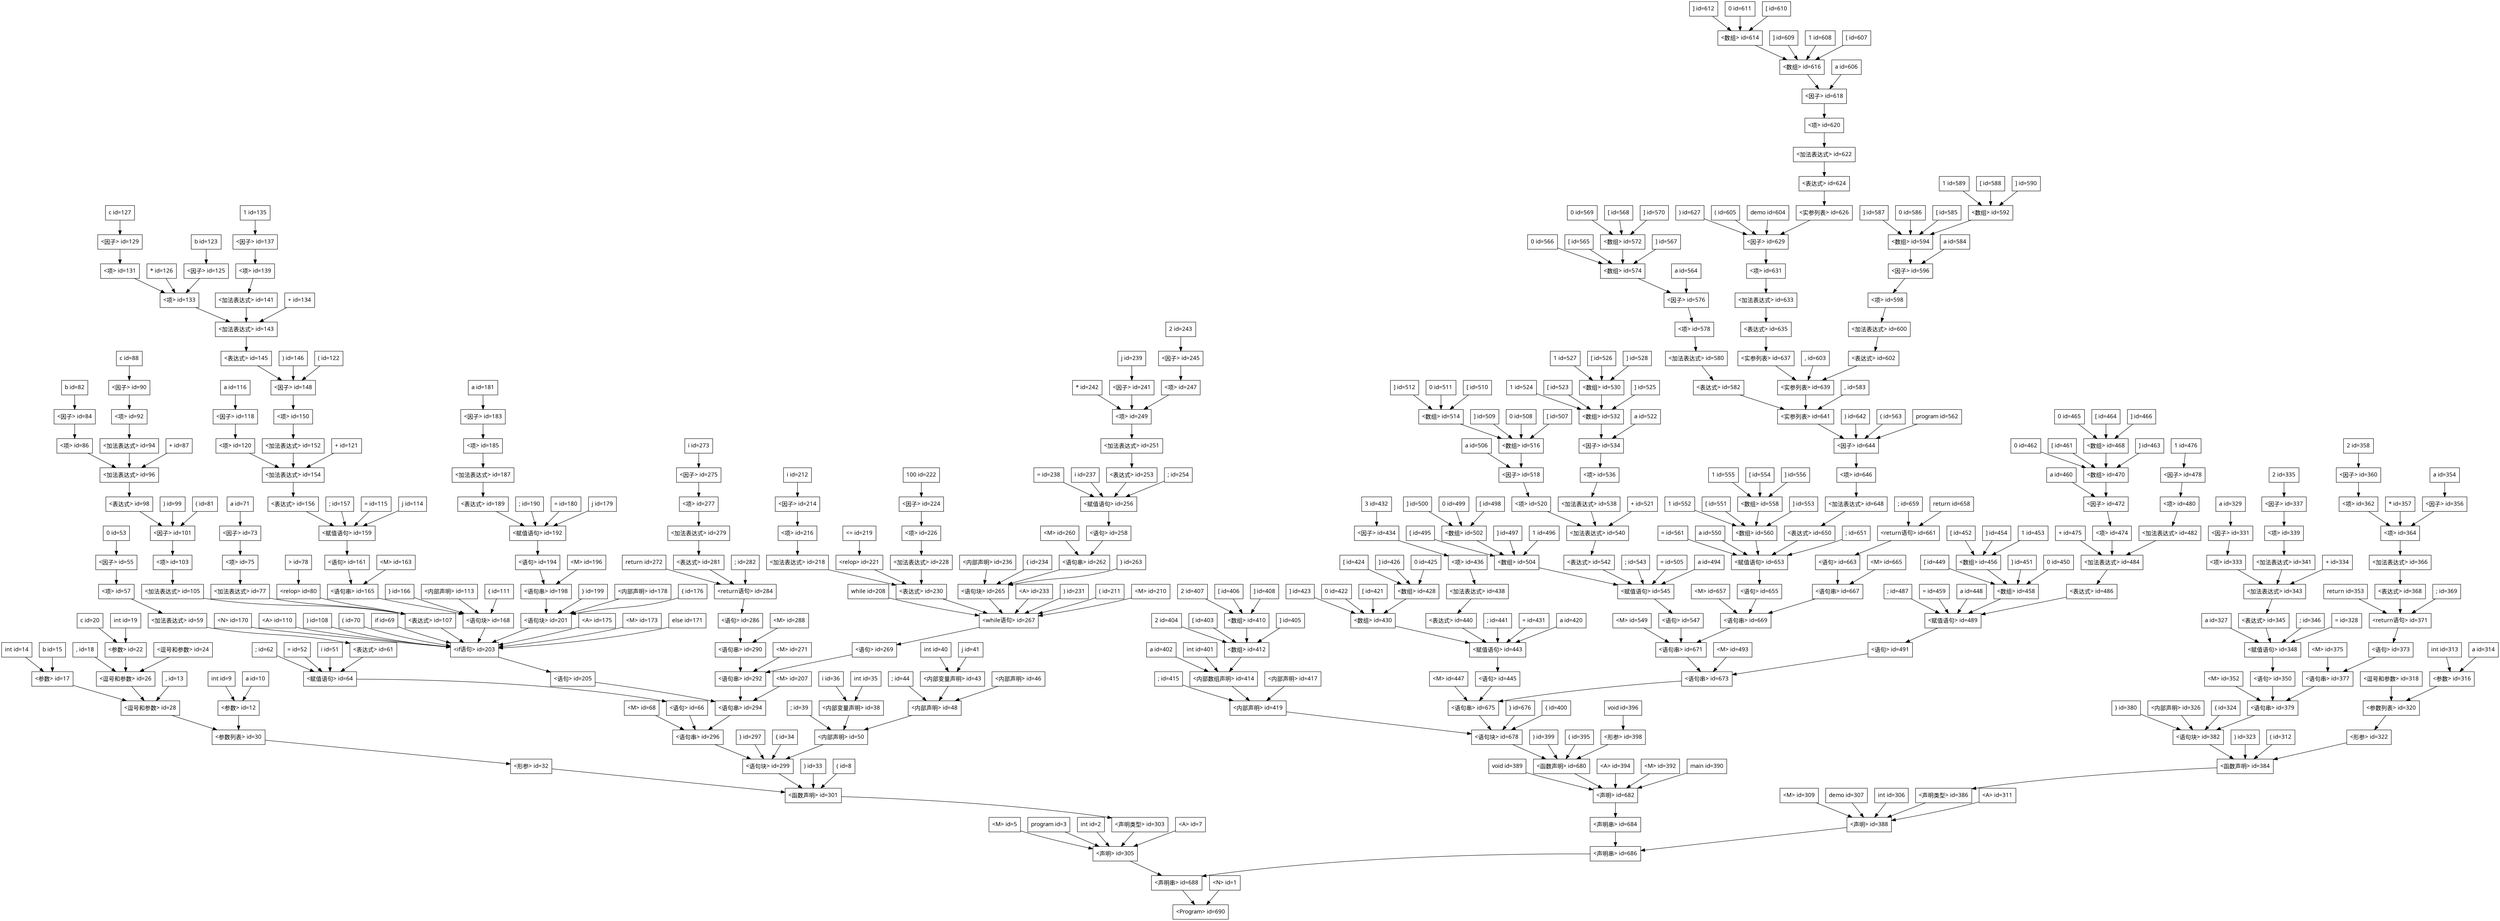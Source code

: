 digraph G{
edge[fontname = "FangSong"];
node[shape = box, fontname = "FangSong" size = "20,20"];
"a id=10" -> "<参数> id=12";
"int id=9" -> "<参数> id=12";
"b id=15" -> "<参数> id=17";
"int id=14" -> "<参数> id=17";
"c id=20" -> "<参数> id=22";
"int id=19" -> "<参数> id=22";
"<逗号和参数> id=24" -> "<逗号和参数> id=26";
"<参数> id=22" -> "<逗号和参数> id=26";
", id=18" -> "<逗号和参数> id=26";
"<逗号和参数> id=26" -> "<逗号和参数> id=28";
"<参数> id=17" -> "<逗号和参数> id=28";
", id=13" -> "<逗号和参数> id=28";
"<逗号和参数> id=28" -> "<参数列表> id=30";
"<参数> id=12" -> "<参数列表> id=30";
"<参数列表> id=30" -> "<形参> id=32";
"i id=36" -> "<内部变量声明> id=38";
"int id=35" -> "<内部变量声明> id=38";
"j id=41" -> "<内部变量声明> id=43";
"int id=40" -> "<内部变量声明> id=43";
"<内部声明> id=46" -> "<内部声明> id=48";
"; id=44" -> "<内部声明> id=48";
"<内部变量声明> id=43" -> "<内部声明> id=48";
"<内部声明> id=48" -> "<内部声明> id=50";
"; id=39" -> "<内部声明> id=50";
"<内部变量声明> id=38" -> "<内部声明> id=50";
"0 id=53" -> "<因子> id=55";
"<因子> id=55" -> "<项> id=57";
"<项> id=57" -> "<加法表达式> id=59";
"<加法表达式> id=59" -> "<表达式> id=61";
"; id=62" -> "<赋值语句> id=64";
"<表达式> id=61" -> "<赋值语句> id=64";
"= id=52" -> "<赋值语句> id=64";
"i id=51" -> "<赋值语句> id=64";
"<赋值语句> id=64" -> "<语句> id=66";
"a id=71" -> "<因子> id=73";
"<因子> id=73" -> "<项> id=75";
"<项> id=75" -> "<加法表达式> id=77";
"> id=78" -> "<relop> id=80";
"b id=82" -> "<因子> id=84";
"<因子> id=84" -> "<项> id=86";
"c id=88" -> "<因子> id=90";
"<因子> id=90" -> "<项> id=92";
"<项> id=92" -> "<加法表达式> id=94";
"<加法表达式> id=94" -> "<加法表达式> id=96";
"+ id=87" -> "<加法表达式> id=96";
"<项> id=86" -> "<加法表达式> id=96";
"<加法表达式> id=96" -> "<表达式> id=98";
") id=99" -> "<因子> id=101";
"<表达式> id=98" -> "<因子> id=101";
"( id=81" -> "<因子> id=101";
"<因子> id=101" -> "<项> id=103";
"<项> id=103" -> "<加法表达式> id=105";
"<加法表达式> id=105" -> "<表达式> id=107";
"<relop> id=80" -> "<表达式> id=107";
"<加法表达式> id=77" -> "<表达式> id=107";
"a id=116" -> "<因子> id=118";
"<因子> id=118" -> "<项> id=120";
"b id=123" -> "<因子> id=125";
"c id=127" -> "<因子> id=129";
"<因子> id=129" -> "<项> id=131";
"<项> id=131" -> "<项> id=133";
"* id=126" -> "<项> id=133";
"<因子> id=125" -> "<项> id=133";
"1 id=135" -> "<因子> id=137";
"<因子> id=137" -> "<项> id=139";
"<项> id=139" -> "<加法表达式> id=141";
"<加法表达式> id=141" -> "<加法表达式> id=143";
"+ id=134" -> "<加法表达式> id=143";
"<项> id=133" -> "<加法表达式> id=143";
"<加法表达式> id=143" -> "<表达式> id=145";
") id=146" -> "<因子> id=148";
"<表达式> id=145" -> "<因子> id=148";
"( id=122" -> "<因子> id=148";
"<因子> id=148" -> "<项> id=150";
"<项> id=150" -> "<加法表达式> id=152";
"<加法表达式> id=152" -> "<加法表达式> id=154";
"+ id=121" -> "<加法表达式> id=154";
"<项> id=120" -> "<加法表达式> id=154";
"<加法表达式> id=154" -> "<表达式> id=156";
"; id=157" -> "<赋值语句> id=159";
"<表达式> id=156" -> "<赋值语句> id=159";
"= id=115" -> "<赋值语句> id=159";
"j id=114" -> "<赋值语句> id=159";
"<赋值语句> id=159" -> "<语句> id=161";
"<M> id=163" -> "<语句串> id=165";
"<语句> id=161" -> "<语句串> id=165";
"} id=166" -> "<语句块> id=168";
"<语句串> id=165" -> "<语句块> id=168";
"<内部声明> id=113" -> "<语句块> id=168";
"{ id=111" -> "<语句块> id=168";
"a id=181" -> "<因子> id=183";
"<因子> id=183" -> "<项> id=185";
"<项> id=185" -> "<加法表达式> id=187";
"<加法表达式> id=187" -> "<表达式> id=189";
"; id=190" -> "<赋值语句> id=192";
"<表达式> id=189" -> "<赋值语句> id=192";
"= id=180" -> "<赋值语句> id=192";
"j id=179" -> "<赋值语句> id=192";
"<赋值语句> id=192" -> "<语句> id=194";
"<M> id=196" -> "<语句串> id=198";
"<语句> id=194" -> "<语句串> id=198";
"} id=199" -> "<语句块> id=201";
"<语句串> id=198" -> "<语句块> id=201";
"<内部声明> id=178" -> "<语句块> id=201";
"{ id=176" -> "<语句块> id=201";
"<语句块> id=201" -> "<if语句> id=203";
"<A> id=175" -> "<if语句> id=203";
"<M> id=173" -> "<if语句> id=203";
"else id=171" -> "<if语句> id=203";
"<N> id=170" -> "<if语句> id=203";
"<语句块> id=168" -> "<if语句> id=203";
"<A> id=110" -> "<if语句> id=203";
") id=108" -> "<if语句> id=203";
"<表达式> id=107" -> "<if语句> id=203";
"( id=70" -> "<if语句> id=203";
"if id=69" -> "<if语句> id=203";
"<if语句> id=203" -> "<语句> id=205";
"i id=212" -> "<因子> id=214";
"<因子> id=214" -> "<项> id=216";
"<项> id=216" -> "<加法表达式> id=218";
"<= id=219" -> "<relop> id=221";
"100 id=222" -> "<因子> id=224";
"<因子> id=224" -> "<项> id=226";
"<项> id=226" -> "<加法表达式> id=228";
"<加法表达式> id=228" -> "<表达式> id=230";
"<relop> id=221" -> "<表达式> id=230";
"<加法表达式> id=218" -> "<表达式> id=230";
"j id=239" -> "<因子> id=241";
"2 id=243" -> "<因子> id=245";
"<因子> id=245" -> "<项> id=247";
"<项> id=247" -> "<项> id=249";
"* id=242" -> "<项> id=249";
"<因子> id=241" -> "<项> id=249";
"<项> id=249" -> "<加法表达式> id=251";
"<加法表达式> id=251" -> "<表达式> id=253";
"; id=254" -> "<赋值语句> id=256";
"<表达式> id=253" -> "<赋值语句> id=256";
"= id=238" -> "<赋值语句> id=256";
"i id=237" -> "<赋值语句> id=256";
"<赋值语句> id=256" -> "<语句> id=258";
"<M> id=260" -> "<语句串> id=262";
"<语句> id=258" -> "<语句串> id=262";
"} id=263" -> "<语句块> id=265";
"<语句串> id=262" -> "<语句块> id=265";
"<内部声明> id=236" -> "<语句块> id=265";
"{ id=234" -> "<语句块> id=265";
"<语句块> id=265" -> "<while语句> id=267";
"<A> id=233" -> "<while语句> id=267";
") id=231" -> "<while语句> id=267";
"<表达式> id=230" -> "<while语句> id=267";
"( id=211" -> "<while语句> id=267";
"<M> id=210" -> "<while语句> id=267";
"while id=208" -> "<while语句> id=267";
"<while语句> id=267" -> "<语句> id=269";
"i id=273" -> "<因子> id=275";
"<因子> id=275" -> "<项> id=277";
"<项> id=277" -> "<加法表达式> id=279";
"<加法表达式> id=279" -> "<表达式> id=281";
"; id=282" -> "<return语句> id=284";
"<表达式> id=281" -> "<return语句> id=284";
"return id=272" -> "<return语句> id=284";
"<return语句> id=284" -> "<语句> id=286";
"<M> id=288" -> "<语句串> id=290";
"<语句> id=286" -> "<语句串> id=290";
"<语句串> id=290" -> "<语句串> id=292";
"<M> id=271" -> "<语句串> id=292";
"<语句> id=269" -> "<语句串> id=292";
"<语句串> id=292" -> "<语句串> id=294";
"<M> id=207" -> "<语句串> id=294";
"<语句> id=205" -> "<语句串> id=294";
"<语句串> id=294" -> "<语句串> id=296";
"<M> id=68" -> "<语句串> id=296";
"<语句> id=66" -> "<语句串> id=296";
"} id=297" -> "<语句块> id=299";
"<语句串> id=296" -> "<语句块> id=299";
"<内部声明> id=50" -> "<语句块> id=299";
"{ id=34" -> "<语句块> id=299";
"<语句块> id=299" -> "<函数声明> id=301";
") id=33" -> "<函数声明> id=301";
"<形参> id=32" -> "<函数声明> id=301";
"( id=8" -> "<函数声明> id=301";
"<函数声明> id=301" -> "<声明类型> id=303";
"<声明类型> id=303" -> "<声明> id=305";
"<A> id=7" -> "<声明> id=305";
"<M> id=5" -> "<声明> id=305";
"program id=3" -> "<声明> id=305";
"int id=2" -> "<声明> id=305";
"a id=314" -> "<参数> id=316";
"int id=313" -> "<参数> id=316";
"<逗号和参数> id=318" -> "<参数列表> id=320";
"<参数> id=316" -> "<参数列表> id=320";
"<参数列表> id=320" -> "<形参> id=322";
"a id=329" -> "<因子> id=331";
"<因子> id=331" -> "<项> id=333";
"2 id=335" -> "<因子> id=337";
"<因子> id=337" -> "<项> id=339";
"<项> id=339" -> "<加法表达式> id=341";
"<加法表达式> id=341" -> "<加法表达式> id=343";
"+ id=334" -> "<加法表达式> id=343";
"<项> id=333" -> "<加法表达式> id=343";
"<加法表达式> id=343" -> "<表达式> id=345";
"; id=346" -> "<赋值语句> id=348";
"<表达式> id=345" -> "<赋值语句> id=348";
"= id=328" -> "<赋值语句> id=348";
"a id=327" -> "<赋值语句> id=348";
"<赋值语句> id=348" -> "<语句> id=350";
"a id=354" -> "<因子> id=356";
"2 id=358" -> "<因子> id=360";
"<因子> id=360" -> "<项> id=362";
"<项> id=362" -> "<项> id=364";
"* id=357" -> "<项> id=364";
"<因子> id=356" -> "<项> id=364";
"<项> id=364" -> "<加法表达式> id=366";
"<加法表达式> id=366" -> "<表达式> id=368";
"; id=369" -> "<return语句> id=371";
"<表达式> id=368" -> "<return语句> id=371";
"return id=353" -> "<return语句> id=371";
"<return语句> id=371" -> "<语句> id=373";
"<M> id=375" -> "<语句串> id=377";
"<语句> id=373" -> "<语句串> id=377";
"<语句串> id=377" -> "<语句串> id=379";
"<M> id=352" -> "<语句串> id=379";
"<语句> id=350" -> "<语句串> id=379";
"} id=380" -> "<语句块> id=382";
"<语句串> id=379" -> "<语句块> id=382";
"<内部声明> id=326" -> "<语句块> id=382";
"{ id=324" -> "<语句块> id=382";
"<语句块> id=382" -> "<函数声明> id=384";
") id=323" -> "<函数声明> id=384";
"<形参> id=322" -> "<函数声明> id=384";
"( id=312" -> "<函数声明> id=384";
"<函数声明> id=384" -> "<声明类型> id=386";
"<声明类型> id=386" -> "<声明> id=388";
"<A> id=311" -> "<声明> id=388";
"<M> id=309" -> "<声明> id=388";
"demo id=307" -> "<声明> id=388";
"int id=306" -> "<声明> id=388";
"void id=396" -> "<形参> id=398";
"] id=408" -> "<数组> id=410";
"2 id=407" -> "<数组> id=410";
"[ id=406" -> "<数组> id=410";
"<数组> id=410" -> "<数组> id=412";
"] id=405" -> "<数组> id=412";
"2 id=404" -> "<数组> id=412";
"[ id=403" -> "<数组> id=412";
"<数组> id=412" -> "<内部数组声明> id=414";
"a id=402" -> "<内部数组声明> id=414";
"int id=401" -> "<内部数组声明> id=414";
"<内部声明> id=417" -> "<内部声明> id=419";
"; id=415" -> "<内部声明> id=419";
"<内部数组声明> id=414" -> "<内部声明> id=419";
"] id=426" -> "<数组> id=428";
"0 id=425" -> "<数组> id=428";
"[ id=424" -> "<数组> id=428";
"<数组> id=428" -> "<数组> id=430";
"] id=423" -> "<数组> id=430";
"0 id=422" -> "<数组> id=430";
"[ id=421" -> "<数组> id=430";
"3 id=432" -> "<因子> id=434";
"<因子> id=434" -> "<项> id=436";
"<项> id=436" -> "<加法表达式> id=438";
"<加法表达式> id=438" -> "<表达式> id=440";
"; id=441" -> "<赋值语句> id=443";
"<表达式> id=440" -> "<赋值语句> id=443";
"= id=431" -> "<赋值语句> id=443";
"<数组> id=430" -> "<赋值语句> id=443";
"a id=420" -> "<赋值语句> id=443";
"<赋值语句> id=443" -> "<语句> id=445";
"] id=454" -> "<数组> id=456";
"1 id=453" -> "<数组> id=456";
"[ id=452" -> "<数组> id=456";
"<数组> id=456" -> "<数组> id=458";
"] id=451" -> "<数组> id=458";
"0 id=450" -> "<数组> id=458";
"[ id=449" -> "<数组> id=458";
"] id=466" -> "<数组> id=468";
"0 id=465" -> "<数组> id=468";
"[ id=464" -> "<数组> id=468";
"<数组> id=468" -> "<数组> id=470";
"] id=463" -> "<数组> id=470";
"0 id=462" -> "<数组> id=470";
"[ id=461" -> "<数组> id=470";
"<数组> id=470" -> "<因子> id=472";
"a id=460" -> "<因子> id=472";
"<因子> id=472" -> "<项> id=474";
"1 id=476" -> "<因子> id=478";
"<因子> id=478" -> "<项> id=480";
"<项> id=480" -> "<加法表达式> id=482";
"<加法表达式> id=482" -> "<加法表达式> id=484";
"+ id=475" -> "<加法表达式> id=484";
"<项> id=474" -> "<加法表达式> id=484";
"<加法表达式> id=484" -> "<表达式> id=486";
"; id=487" -> "<赋值语句> id=489";
"<表达式> id=486" -> "<赋值语句> id=489";
"= id=459" -> "<赋值语句> id=489";
"<数组> id=458" -> "<赋值语句> id=489";
"a id=448" -> "<赋值语句> id=489";
"<赋值语句> id=489" -> "<语句> id=491";
"] id=500" -> "<数组> id=502";
"0 id=499" -> "<数组> id=502";
"[ id=498" -> "<数组> id=502";
"<数组> id=502" -> "<数组> id=504";
"] id=497" -> "<数组> id=504";
"1 id=496" -> "<数组> id=504";
"[ id=495" -> "<数组> id=504";
"] id=512" -> "<数组> id=514";
"0 id=511" -> "<数组> id=514";
"[ id=510" -> "<数组> id=514";
"<数组> id=514" -> "<数组> id=516";
"] id=509" -> "<数组> id=516";
"0 id=508" -> "<数组> id=516";
"[ id=507" -> "<数组> id=516";
"<数组> id=516" -> "<因子> id=518";
"a id=506" -> "<因子> id=518";
"<因子> id=518" -> "<项> id=520";
"] id=528" -> "<数组> id=530";
"1 id=527" -> "<数组> id=530";
"[ id=526" -> "<数组> id=530";
"<数组> id=530" -> "<数组> id=532";
"] id=525" -> "<数组> id=532";
"1 id=524" -> "<数组> id=532";
"[ id=523" -> "<数组> id=532";
"<数组> id=532" -> "<因子> id=534";
"a id=522" -> "<因子> id=534";
"<因子> id=534" -> "<项> id=536";
"<项> id=536" -> "<加法表达式> id=538";
"<加法表达式> id=538" -> "<加法表达式> id=540";
"+ id=521" -> "<加法表达式> id=540";
"<项> id=520" -> "<加法表达式> id=540";
"<加法表达式> id=540" -> "<表达式> id=542";
"; id=543" -> "<赋值语句> id=545";
"<表达式> id=542" -> "<赋值语句> id=545";
"= id=505" -> "<赋值语句> id=545";
"<数组> id=504" -> "<赋值语句> id=545";
"a id=494" -> "<赋值语句> id=545";
"<赋值语句> id=545" -> "<语句> id=547";
"] id=556" -> "<数组> id=558";
"1 id=555" -> "<数组> id=558";
"[ id=554" -> "<数组> id=558";
"<数组> id=558" -> "<数组> id=560";
"] id=553" -> "<数组> id=560";
"1 id=552" -> "<数组> id=560";
"[ id=551" -> "<数组> id=560";
"] id=570" -> "<数组> id=572";
"0 id=569" -> "<数组> id=572";
"[ id=568" -> "<数组> id=572";
"<数组> id=572" -> "<数组> id=574";
"] id=567" -> "<数组> id=574";
"0 id=566" -> "<数组> id=574";
"[ id=565" -> "<数组> id=574";
"<数组> id=574" -> "<因子> id=576";
"a id=564" -> "<因子> id=576";
"<因子> id=576" -> "<项> id=578";
"<项> id=578" -> "<加法表达式> id=580";
"<加法表达式> id=580" -> "<表达式> id=582";
"] id=590" -> "<数组> id=592";
"1 id=589" -> "<数组> id=592";
"[ id=588" -> "<数组> id=592";
"<数组> id=592" -> "<数组> id=594";
"] id=587" -> "<数组> id=594";
"0 id=586" -> "<数组> id=594";
"[ id=585" -> "<数组> id=594";
"<数组> id=594" -> "<因子> id=596";
"a id=584" -> "<因子> id=596";
"<因子> id=596" -> "<项> id=598";
"<项> id=598" -> "<加法表达式> id=600";
"<加法表达式> id=600" -> "<表达式> id=602";
"] id=612" -> "<数组> id=614";
"0 id=611" -> "<数组> id=614";
"[ id=610" -> "<数组> id=614";
"<数组> id=614" -> "<数组> id=616";
"] id=609" -> "<数组> id=616";
"1 id=608" -> "<数组> id=616";
"[ id=607" -> "<数组> id=616";
"<数组> id=616" -> "<因子> id=618";
"a id=606" -> "<因子> id=618";
"<因子> id=618" -> "<项> id=620";
"<项> id=620" -> "<加法表达式> id=622";
"<加法表达式> id=622" -> "<表达式> id=624";
"<表达式> id=624" -> "<实参列表> id=626";
") id=627" -> "<因子> id=629";
"<实参列表> id=626" -> "<因子> id=629";
"( id=605" -> "<因子> id=629";
"demo id=604" -> "<因子> id=629";
"<因子> id=629" -> "<项> id=631";
"<项> id=631" -> "<加法表达式> id=633";
"<加法表达式> id=633" -> "<表达式> id=635";
"<表达式> id=635" -> "<实参列表> id=637";
"<实参列表> id=637" -> "<实参列表> id=639";
", id=603" -> "<实参列表> id=639";
"<表达式> id=602" -> "<实参列表> id=639";
"<实参列表> id=639" -> "<实参列表> id=641";
", id=583" -> "<实参列表> id=641";
"<表达式> id=582" -> "<实参列表> id=641";
") id=642" -> "<因子> id=644";
"<实参列表> id=641" -> "<因子> id=644";
"( id=563" -> "<因子> id=644";
"program id=562" -> "<因子> id=644";
"<因子> id=644" -> "<项> id=646";
"<项> id=646" -> "<加法表达式> id=648";
"<加法表达式> id=648" -> "<表达式> id=650";
"; id=651" -> "<赋值语句> id=653";
"<表达式> id=650" -> "<赋值语句> id=653";
"= id=561" -> "<赋值语句> id=653";
"<数组> id=560" -> "<赋值语句> id=653";
"a id=550" -> "<赋值语句> id=653";
"<赋值语句> id=653" -> "<语句> id=655";
"; id=659" -> "<return语句> id=661";
"return id=658" -> "<return语句> id=661";
"<return语句> id=661" -> "<语句> id=663";
"<M> id=665" -> "<语句串> id=667";
"<语句> id=663" -> "<语句串> id=667";
"<语句串> id=667" -> "<语句串> id=669";
"<M> id=657" -> "<语句串> id=669";
"<语句> id=655" -> "<语句串> id=669";
"<语句串> id=669" -> "<语句串> id=671";
"<M> id=549" -> "<语句串> id=671";
"<语句> id=547" -> "<语句串> id=671";
"<语句串> id=671" -> "<语句串> id=673";
"<M> id=493" -> "<语句串> id=673";
"<语句> id=491" -> "<语句串> id=673";
"<语句串> id=673" -> "<语句串> id=675";
"<M> id=447" -> "<语句串> id=675";
"<语句> id=445" -> "<语句串> id=675";
"} id=676" -> "<语句块> id=678";
"<语句串> id=675" -> "<语句块> id=678";
"<内部声明> id=419" -> "<语句块> id=678";
"{ id=400" -> "<语句块> id=678";
"<语句块> id=678" -> "<函数声明> id=680";
") id=399" -> "<函数声明> id=680";
"<形参> id=398" -> "<函数声明> id=680";
"( id=395" -> "<函数声明> id=680";
"<函数声明> id=680" -> "<声明> id=682";
"<A> id=394" -> "<声明> id=682";
"<M> id=392" -> "<声明> id=682";
"main id=390" -> "<声明> id=682";
"void id=389" -> "<声明> id=682";
"<声明> id=682" -> "<声明串> id=684";
"<声明串> id=684" -> "<声明串> id=686";
"<声明> id=388" -> "<声明串> id=686";
"<声明串> id=686" -> "<声明串> id=688";
"<声明> id=305" -> "<声明串> id=688";
"<声明串> id=688" -> "<Program> id=690";
"<N> id=1" -> "<Program> id=690";
}
